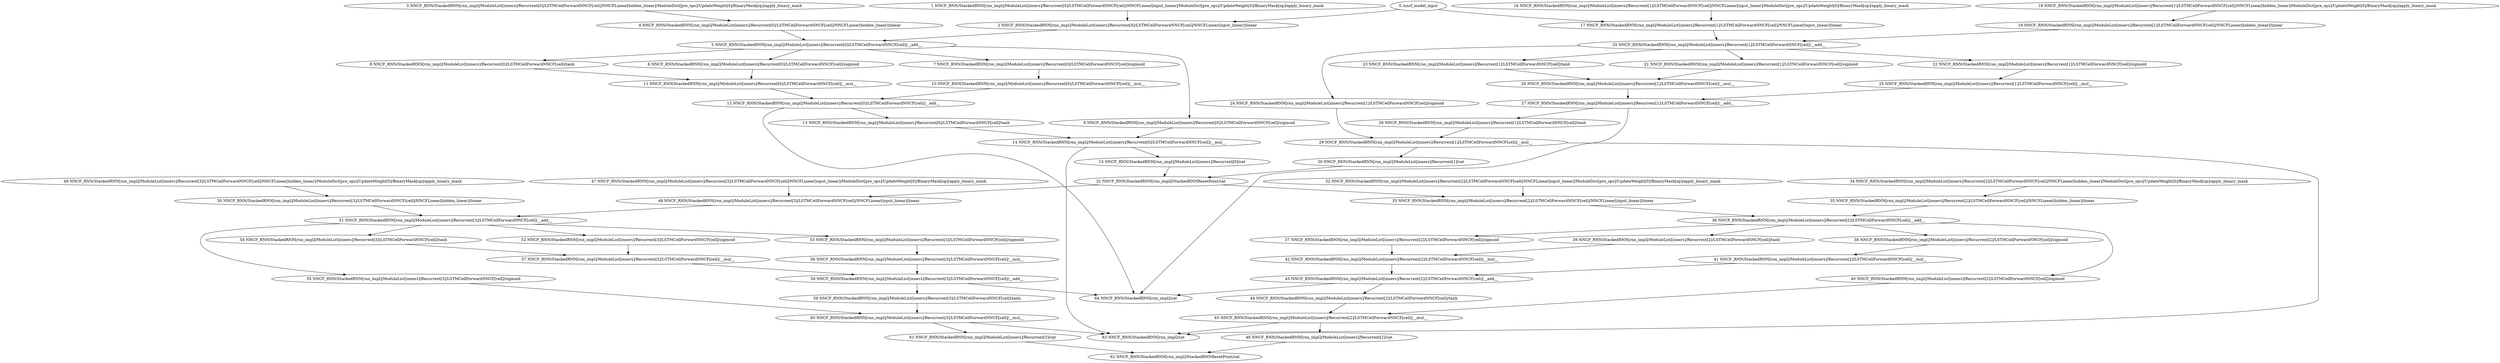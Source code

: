 strict digraph  {
"0 /nncf_model_input" [id=0, scope="", type=nncf_model_input];
"1 NNCF_RNN/StackedRNN[rnn_impl]/ModuleList[inners]/Recurrent[0]/LSTMCellForwardNNCF[cell]/NNCFLinear[input_linear]/ModuleDict[pre_ops]/UpdateWeight[0]/BinaryMask[op]/apply_binary_mask" [id=1, scope="NNCF_RNN/StackedRNN[rnn_impl]/ModuleList[inners]/Recurrent[0]/LSTMCellForwardNNCF[cell]/NNCFLinear[input_linear]/ModuleDict[pre_ops]/UpdateWeight[0]/BinaryMask[op]", type=apply_binary_mask];
"2 NNCF_RNN/StackedRNN[rnn_impl]/ModuleList[inners]/Recurrent[0]/LSTMCellForwardNNCF[cell]/NNCFLinear[input_linear]/linear" [id=2, scope="NNCF_RNN/StackedRNN[rnn_impl]/ModuleList[inners]/Recurrent[0]/LSTMCellForwardNNCF[cell]/NNCFLinear[input_linear]", type=linear];
"3 NNCF_RNN/StackedRNN[rnn_impl]/ModuleList[inners]/Recurrent[0]/LSTMCellForwardNNCF[cell]/NNCFLinear[hidden_linear]/ModuleDict[pre_ops]/UpdateWeight[0]/BinaryMask[op]/apply_binary_mask" [id=3, scope="NNCF_RNN/StackedRNN[rnn_impl]/ModuleList[inners]/Recurrent[0]/LSTMCellForwardNNCF[cell]/NNCFLinear[hidden_linear]/ModuleDict[pre_ops]/UpdateWeight[0]/BinaryMask[op]", type=apply_binary_mask];
"4 NNCF_RNN/StackedRNN[rnn_impl]/ModuleList[inners]/Recurrent[0]/LSTMCellForwardNNCF[cell]/NNCFLinear[hidden_linear]/linear" [id=4, scope="NNCF_RNN/StackedRNN[rnn_impl]/ModuleList[inners]/Recurrent[0]/LSTMCellForwardNNCF[cell]/NNCFLinear[hidden_linear]", type=linear];
"5 NNCF_RNN/StackedRNN[rnn_impl]/ModuleList[inners]/Recurrent[0]/LSTMCellForwardNNCF[cell]/__add__" [id=5, scope="NNCF_RNN/StackedRNN[rnn_impl]/ModuleList[inners]/Recurrent[0]/LSTMCellForwardNNCF[cell]", type=__add__];
"6 NNCF_RNN/StackedRNN[rnn_impl]/ModuleList[inners]/Recurrent[0]/LSTMCellForwardNNCF[cell]/sigmoid" [id=6, scope="NNCF_RNN/StackedRNN[rnn_impl]/ModuleList[inners]/Recurrent[0]/LSTMCellForwardNNCF[cell]", type=sigmoid];
"7 NNCF_RNN/StackedRNN[rnn_impl]/ModuleList[inners]/Recurrent[0]/LSTMCellForwardNNCF[cell]/sigmoid" [id=7, scope="NNCF_RNN/StackedRNN[rnn_impl]/ModuleList[inners]/Recurrent[0]/LSTMCellForwardNNCF[cell]", type=sigmoid];
"8 NNCF_RNN/StackedRNN[rnn_impl]/ModuleList[inners]/Recurrent[0]/LSTMCellForwardNNCF[cell]/tanh" [id=8, scope="NNCF_RNN/StackedRNN[rnn_impl]/ModuleList[inners]/Recurrent[0]/LSTMCellForwardNNCF[cell]", type=tanh];
"9 NNCF_RNN/StackedRNN[rnn_impl]/ModuleList[inners]/Recurrent[0]/LSTMCellForwardNNCF[cell]/sigmoid" [id=9, scope="NNCF_RNN/StackedRNN[rnn_impl]/ModuleList[inners]/Recurrent[0]/LSTMCellForwardNNCF[cell]", type=sigmoid];
"10 NNCF_RNN/StackedRNN[rnn_impl]/ModuleList[inners]/Recurrent[0]/LSTMCellForwardNNCF[cell]/__mul__" [id=10, scope="NNCF_RNN/StackedRNN[rnn_impl]/ModuleList[inners]/Recurrent[0]/LSTMCellForwardNNCF[cell]", type=__mul__];
"11 NNCF_RNN/StackedRNN[rnn_impl]/ModuleList[inners]/Recurrent[0]/LSTMCellForwardNNCF[cell]/__mul__" [id=11, scope="NNCF_RNN/StackedRNN[rnn_impl]/ModuleList[inners]/Recurrent[0]/LSTMCellForwardNNCF[cell]", type=__mul__];
"12 NNCF_RNN/StackedRNN[rnn_impl]/ModuleList[inners]/Recurrent[0]/LSTMCellForwardNNCF[cell]/__add__" [id=12, scope="NNCF_RNN/StackedRNN[rnn_impl]/ModuleList[inners]/Recurrent[0]/LSTMCellForwardNNCF[cell]", type=__add__];
"13 NNCF_RNN/StackedRNN[rnn_impl]/ModuleList[inners]/Recurrent[0]/LSTMCellForwardNNCF[cell]/tanh" [id=13, scope="NNCF_RNN/StackedRNN[rnn_impl]/ModuleList[inners]/Recurrent[0]/LSTMCellForwardNNCF[cell]", type=tanh];
"14 NNCF_RNN/StackedRNN[rnn_impl]/ModuleList[inners]/Recurrent[0]/LSTMCellForwardNNCF[cell]/__mul__" [id=14, scope="NNCF_RNN/StackedRNN[rnn_impl]/ModuleList[inners]/Recurrent[0]/LSTMCellForwardNNCF[cell]", type=__mul__];
"15 NNCF_RNN/StackedRNN[rnn_impl]/ModuleList[inners]/Recurrent[0]/cat" [id=15, scope="NNCF_RNN/StackedRNN[rnn_impl]/ModuleList[inners]/Recurrent[0]", type=cat];
"16 NNCF_RNN/StackedRNN[rnn_impl]/ModuleList[inners]/Recurrent[1]/LSTMCellForwardNNCF[cell]/NNCFLinear[input_linear]/ModuleDict[pre_ops]/UpdateWeight[0]/BinaryMask[op]/apply_binary_mask" [id=16, scope="NNCF_RNN/StackedRNN[rnn_impl]/ModuleList[inners]/Recurrent[1]/LSTMCellForwardNNCF[cell]/NNCFLinear[input_linear]/ModuleDict[pre_ops]/UpdateWeight[0]/BinaryMask[op]", type=apply_binary_mask];
"17 NNCF_RNN/StackedRNN[rnn_impl]/ModuleList[inners]/Recurrent[1]/LSTMCellForwardNNCF[cell]/NNCFLinear[input_linear]/linear" [id=17, scope="NNCF_RNN/StackedRNN[rnn_impl]/ModuleList[inners]/Recurrent[1]/LSTMCellForwardNNCF[cell]/NNCFLinear[input_linear]", type=linear];
"18 NNCF_RNN/StackedRNN[rnn_impl]/ModuleList[inners]/Recurrent[1]/LSTMCellForwardNNCF[cell]/NNCFLinear[hidden_linear]/ModuleDict[pre_ops]/UpdateWeight[0]/BinaryMask[op]/apply_binary_mask" [id=18, scope="NNCF_RNN/StackedRNN[rnn_impl]/ModuleList[inners]/Recurrent[1]/LSTMCellForwardNNCF[cell]/NNCFLinear[hidden_linear]/ModuleDict[pre_ops]/UpdateWeight[0]/BinaryMask[op]", type=apply_binary_mask];
"19 NNCF_RNN/StackedRNN[rnn_impl]/ModuleList[inners]/Recurrent[1]/LSTMCellForwardNNCF[cell]/NNCFLinear[hidden_linear]/linear" [id=19, scope="NNCF_RNN/StackedRNN[rnn_impl]/ModuleList[inners]/Recurrent[1]/LSTMCellForwardNNCF[cell]/NNCFLinear[hidden_linear]", type=linear];
"20 NNCF_RNN/StackedRNN[rnn_impl]/ModuleList[inners]/Recurrent[1]/LSTMCellForwardNNCF[cell]/__add__" [id=20, scope="NNCF_RNN/StackedRNN[rnn_impl]/ModuleList[inners]/Recurrent[1]/LSTMCellForwardNNCF[cell]", type=__add__];
"21 NNCF_RNN/StackedRNN[rnn_impl]/ModuleList[inners]/Recurrent[1]/LSTMCellForwardNNCF[cell]/sigmoid" [id=21, scope="NNCF_RNN/StackedRNN[rnn_impl]/ModuleList[inners]/Recurrent[1]/LSTMCellForwardNNCF[cell]", type=sigmoid];
"22 NNCF_RNN/StackedRNN[rnn_impl]/ModuleList[inners]/Recurrent[1]/LSTMCellForwardNNCF[cell]/sigmoid" [id=22, scope="NNCF_RNN/StackedRNN[rnn_impl]/ModuleList[inners]/Recurrent[1]/LSTMCellForwardNNCF[cell]", type=sigmoid];
"23 NNCF_RNN/StackedRNN[rnn_impl]/ModuleList[inners]/Recurrent[1]/LSTMCellForwardNNCF[cell]/tanh" [id=23, scope="NNCF_RNN/StackedRNN[rnn_impl]/ModuleList[inners]/Recurrent[1]/LSTMCellForwardNNCF[cell]", type=tanh];
"24 NNCF_RNN/StackedRNN[rnn_impl]/ModuleList[inners]/Recurrent[1]/LSTMCellForwardNNCF[cell]/sigmoid" [id=24, scope="NNCF_RNN/StackedRNN[rnn_impl]/ModuleList[inners]/Recurrent[1]/LSTMCellForwardNNCF[cell]", type=sigmoid];
"25 NNCF_RNN/StackedRNN[rnn_impl]/ModuleList[inners]/Recurrent[1]/LSTMCellForwardNNCF[cell]/__mul__" [id=25, scope="NNCF_RNN/StackedRNN[rnn_impl]/ModuleList[inners]/Recurrent[1]/LSTMCellForwardNNCF[cell]", type=__mul__];
"26 NNCF_RNN/StackedRNN[rnn_impl]/ModuleList[inners]/Recurrent[1]/LSTMCellForwardNNCF[cell]/__mul__" [id=26, scope="NNCF_RNN/StackedRNN[rnn_impl]/ModuleList[inners]/Recurrent[1]/LSTMCellForwardNNCF[cell]", type=__mul__];
"27 NNCF_RNN/StackedRNN[rnn_impl]/ModuleList[inners]/Recurrent[1]/LSTMCellForwardNNCF[cell]/__add__" [id=27, scope="NNCF_RNN/StackedRNN[rnn_impl]/ModuleList[inners]/Recurrent[1]/LSTMCellForwardNNCF[cell]", type=__add__];
"28 NNCF_RNN/StackedRNN[rnn_impl]/ModuleList[inners]/Recurrent[1]/LSTMCellForwardNNCF[cell]/tanh" [id=28, scope="NNCF_RNN/StackedRNN[rnn_impl]/ModuleList[inners]/Recurrent[1]/LSTMCellForwardNNCF[cell]", type=tanh];
"29 NNCF_RNN/StackedRNN[rnn_impl]/ModuleList[inners]/Recurrent[1]/LSTMCellForwardNNCF[cell]/__mul__" [id=29, scope="NNCF_RNN/StackedRNN[rnn_impl]/ModuleList[inners]/Recurrent[1]/LSTMCellForwardNNCF[cell]", type=__mul__];
"30 NNCF_RNN/StackedRNN[rnn_impl]/ModuleList[inners]/Recurrent[1]/cat" [id=30, scope="NNCF_RNN/StackedRNN[rnn_impl]/ModuleList[inners]/Recurrent[1]", type=cat];
"31 NNCF_RNN/StackedRNN[rnn_impl]/StackedRNNResetPoint/cat" [id=31, scope="NNCF_RNN/StackedRNN[rnn_impl]/StackedRNNResetPoint", type=cat];
"32 NNCF_RNN/StackedRNN[rnn_impl]/ModuleList[inners]/Recurrent[2]/LSTMCellForwardNNCF[cell]/NNCFLinear[input_linear]/ModuleDict[pre_ops]/UpdateWeight[0]/BinaryMask[op]/apply_binary_mask" [id=32, scope="NNCF_RNN/StackedRNN[rnn_impl]/ModuleList[inners]/Recurrent[2]/LSTMCellForwardNNCF[cell]/NNCFLinear[input_linear]/ModuleDict[pre_ops]/UpdateWeight[0]/BinaryMask[op]", type=apply_binary_mask];
"33 NNCF_RNN/StackedRNN[rnn_impl]/ModuleList[inners]/Recurrent[2]/LSTMCellForwardNNCF[cell]/NNCFLinear[input_linear]/linear" [id=33, scope="NNCF_RNN/StackedRNN[rnn_impl]/ModuleList[inners]/Recurrent[2]/LSTMCellForwardNNCF[cell]/NNCFLinear[input_linear]", type=linear];
"34 NNCF_RNN/StackedRNN[rnn_impl]/ModuleList[inners]/Recurrent[2]/LSTMCellForwardNNCF[cell]/NNCFLinear[hidden_linear]/ModuleDict[pre_ops]/UpdateWeight[0]/BinaryMask[op]/apply_binary_mask" [id=34, scope="NNCF_RNN/StackedRNN[rnn_impl]/ModuleList[inners]/Recurrent[2]/LSTMCellForwardNNCF[cell]/NNCFLinear[hidden_linear]/ModuleDict[pre_ops]/UpdateWeight[0]/BinaryMask[op]", type=apply_binary_mask];
"35 NNCF_RNN/StackedRNN[rnn_impl]/ModuleList[inners]/Recurrent[2]/LSTMCellForwardNNCF[cell]/NNCFLinear[hidden_linear]/linear" [id=35, scope="NNCF_RNN/StackedRNN[rnn_impl]/ModuleList[inners]/Recurrent[2]/LSTMCellForwardNNCF[cell]/NNCFLinear[hidden_linear]", type=linear];
"36 NNCF_RNN/StackedRNN[rnn_impl]/ModuleList[inners]/Recurrent[2]/LSTMCellForwardNNCF[cell]/__add__" [id=36, scope="NNCF_RNN/StackedRNN[rnn_impl]/ModuleList[inners]/Recurrent[2]/LSTMCellForwardNNCF[cell]", type=__add__];
"37 NNCF_RNN/StackedRNN[rnn_impl]/ModuleList[inners]/Recurrent[2]/LSTMCellForwardNNCF[cell]/sigmoid" [id=37, scope="NNCF_RNN/StackedRNN[rnn_impl]/ModuleList[inners]/Recurrent[2]/LSTMCellForwardNNCF[cell]", type=sigmoid];
"38 NNCF_RNN/StackedRNN[rnn_impl]/ModuleList[inners]/Recurrent[2]/LSTMCellForwardNNCF[cell]/sigmoid" [id=38, scope="NNCF_RNN/StackedRNN[rnn_impl]/ModuleList[inners]/Recurrent[2]/LSTMCellForwardNNCF[cell]", type=sigmoid];
"39 NNCF_RNN/StackedRNN[rnn_impl]/ModuleList[inners]/Recurrent[2]/LSTMCellForwardNNCF[cell]/tanh" [id=39, scope="NNCF_RNN/StackedRNN[rnn_impl]/ModuleList[inners]/Recurrent[2]/LSTMCellForwardNNCF[cell]", type=tanh];
"40 NNCF_RNN/StackedRNN[rnn_impl]/ModuleList[inners]/Recurrent[2]/LSTMCellForwardNNCF[cell]/sigmoid" [id=40, scope="NNCF_RNN/StackedRNN[rnn_impl]/ModuleList[inners]/Recurrent[2]/LSTMCellForwardNNCF[cell]", type=sigmoid];
"41 NNCF_RNN/StackedRNN[rnn_impl]/ModuleList[inners]/Recurrent[2]/LSTMCellForwardNNCF[cell]/__mul__" [id=41, scope="NNCF_RNN/StackedRNN[rnn_impl]/ModuleList[inners]/Recurrent[2]/LSTMCellForwardNNCF[cell]", type=__mul__];
"42 NNCF_RNN/StackedRNN[rnn_impl]/ModuleList[inners]/Recurrent[2]/LSTMCellForwardNNCF[cell]/__mul__" [id=42, scope="NNCF_RNN/StackedRNN[rnn_impl]/ModuleList[inners]/Recurrent[2]/LSTMCellForwardNNCF[cell]", type=__mul__];
"43 NNCF_RNN/StackedRNN[rnn_impl]/ModuleList[inners]/Recurrent[2]/LSTMCellForwardNNCF[cell]/__add__" [id=43, scope="NNCF_RNN/StackedRNN[rnn_impl]/ModuleList[inners]/Recurrent[2]/LSTMCellForwardNNCF[cell]", type=__add__];
"44 NNCF_RNN/StackedRNN[rnn_impl]/ModuleList[inners]/Recurrent[2]/LSTMCellForwardNNCF[cell]/tanh" [id=44, scope="NNCF_RNN/StackedRNN[rnn_impl]/ModuleList[inners]/Recurrent[2]/LSTMCellForwardNNCF[cell]", type=tanh];
"45 NNCF_RNN/StackedRNN[rnn_impl]/ModuleList[inners]/Recurrent[2]/LSTMCellForwardNNCF[cell]/__mul__" [id=45, scope="NNCF_RNN/StackedRNN[rnn_impl]/ModuleList[inners]/Recurrent[2]/LSTMCellForwardNNCF[cell]", type=__mul__];
"46 NNCF_RNN/StackedRNN[rnn_impl]/ModuleList[inners]/Recurrent[2]/cat" [id=46, scope="NNCF_RNN/StackedRNN[rnn_impl]/ModuleList[inners]/Recurrent[2]", type=cat];
"47 NNCF_RNN/StackedRNN[rnn_impl]/ModuleList[inners]/Recurrent[3]/LSTMCellForwardNNCF[cell]/NNCFLinear[input_linear]/ModuleDict[pre_ops]/UpdateWeight[0]/BinaryMask[op]/apply_binary_mask" [id=47, scope="NNCF_RNN/StackedRNN[rnn_impl]/ModuleList[inners]/Recurrent[3]/LSTMCellForwardNNCF[cell]/NNCFLinear[input_linear]/ModuleDict[pre_ops]/UpdateWeight[0]/BinaryMask[op]", type=apply_binary_mask];
"48 NNCF_RNN/StackedRNN[rnn_impl]/ModuleList[inners]/Recurrent[3]/LSTMCellForwardNNCF[cell]/NNCFLinear[input_linear]/linear" [id=48, scope="NNCF_RNN/StackedRNN[rnn_impl]/ModuleList[inners]/Recurrent[3]/LSTMCellForwardNNCF[cell]/NNCFLinear[input_linear]", type=linear];
"49 NNCF_RNN/StackedRNN[rnn_impl]/ModuleList[inners]/Recurrent[3]/LSTMCellForwardNNCF[cell]/NNCFLinear[hidden_linear]/ModuleDict[pre_ops]/UpdateWeight[0]/BinaryMask[op]/apply_binary_mask" [id=49, scope="NNCF_RNN/StackedRNN[rnn_impl]/ModuleList[inners]/Recurrent[3]/LSTMCellForwardNNCF[cell]/NNCFLinear[hidden_linear]/ModuleDict[pre_ops]/UpdateWeight[0]/BinaryMask[op]", type=apply_binary_mask];
"50 NNCF_RNN/StackedRNN[rnn_impl]/ModuleList[inners]/Recurrent[3]/LSTMCellForwardNNCF[cell]/NNCFLinear[hidden_linear]/linear" [id=50, scope="NNCF_RNN/StackedRNN[rnn_impl]/ModuleList[inners]/Recurrent[3]/LSTMCellForwardNNCF[cell]/NNCFLinear[hidden_linear]", type=linear];
"51 NNCF_RNN/StackedRNN[rnn_impl]/ModuleList[inners]/Recurrent[3]/LSTMCellForwardNNCF[cell]/__add__" [id=51, scope="NNCF_RNN/StackedRNN[rnn_impl]/ModuleList[inners]/Recurrent[3]/LSTMCellForwardNNCF[cell]", type=__add__];
"52 NNCF_RNN/StackedRNN[rnn_impl]/ModuleList[inners]/Recurrent[3]/LSTMCellForwardNNCF[cell]/sigmoid" [id=52, scope="NNCF_RNN/StackedRNN[rnn_impl]/ModuleList[inners]/Recurrent[3]/LSTMCellForwardNNCF[cell]", type=sigmoid];
"53 NNCF_RNN/StackedRNN[rnn_impl]/ModuleList[inners]/Recurrent[3]/LSTMCellForwardNNCF[cell]/sigmoid" [id=53, scope="NNCF_RNN/StackedRNN[rnn_impl]/ModuleList[inners]/Recurrent[3]/LSTMCellForwardNNCF[cell]", type=sigmoid];
"54 NNCF_RNN/StackedRNN[rnn_impl]/ModuleList[inners]/Recurrent[3]/LSTMCellForwardNNCF[cell]/tanh" [id=54, scope="NNCF_RNN/StackedRNN[rnn_impl]/ModuleList[inners]/Recurrent[3]/LSTMCellForwardNNCF[cell]", type=tanh];
"55 NNCF_RNN/StackedRNN[rnn_impl]/ModuleList[inners]/Recurrent[3]/LSTMCellForwardNNCF[cell]/sigmoid" [id=55, scope="NNCF_RNN/StackedRNN[rnn_impl]/ModuleList[inners]/Recurrent[3]/LSTMCellForwardNNCF[cell]", type=sigmoid];
"56 NNCF_RNN/StackedRNN[rnn_impl]/ModuleList[inners]/Recurrent[3]/LSTMCellForwardNNCF[cell]/__mul__" [id=56, scope="NNCF_RNN/StackedRNN[rnn_impl]/ModuleList[inners]/Recurrent[3]/LSTMCellForwardNNCF[cell]", type=__mul__];
"57 NNCF_RNN/StackedRNN[rnn_impl]/ModuleList[inners]/Recurrent[3]/LSTMCellForwardNNCF[cell]/__mul__" [id=57, scope="NNCF_RNN/StackedRNN[rnn_impl]/ModuleList[inners]/Recurrent[3]/LSTMCellForwardNNCF[cell]", type=__mul__];
"58 NNCF_RNN/StackedRNN[rnn_impl]/ModuleList[inners]/Recurrent[3]/LSTMCellForwardNNCF[cell]/__add__" [id=58, scope="NNCF_RNN/StackedRNN[rnn_impl]/ModuleList[inners]/Recurrent[3]/LSTMCellForwardNNCF[cell]", type=__add__];
"59 NNCF_RNN/StackedRNN[rnn_impl]/ModuleList[inners]/Recurrent[3]/LSTMCellForwardNNCF[cell]/tanh" [id=59, scope="NNCF_RNN/StackedRNN[rnn_impl]/ModuleList[inners]/Recurrent[3]/LSTMCellForwardNNCF[cell]", type=tanh];
"60 NNCF_RNN/StackedRNN[rnn_impl]/ModuleList[inners]/Recurrent[3]/LSTMCellForwardNNCF[cell]/__mul__" [id=60, scope="NNCF_RNN/StackedRNN[rnn_impl]/ModuleList[inners]/Recurrent[3]/LSTMCellForwardNNCF[cell]", type=__mul__];
"61 NNCF_RNN/StackedRNN[rnn_impl]/ModuleList[inners]/Recurrent[3]/cat" [id=61, scope="NNCF_RNN/StackedRNN[rnn_impl]/ModuleList[inners]/Recurrent[3]", type=cat];
"62 NNCF_RNN/StackedRNN[rnn_impl]/StackedRNNResetPoint/cat" [id=62, scope="NNCF_RNN/StackedRNN[rnn_impl]/StackedRNNResetPoint", type=cat];
"63 NNCF_RNN/StackedRNN[rnn_impl]/cat" [id=63, scope="NNCF_RNN/StackedRNN[rnn_impl]", type=cat];
"64 NNCF_RNN/StackedRNN[rnn_impl]/cat" [id=64, scope="NNCF_RNN/StackedRNN[rnn_impl]", type=cat];
"0 /nncf_model_input" -> "2 NNCF_RNN/StackedRNN[rnn_impl]/ModuleList[inners]/Recurrent[0]/LSTMCellForwardNNCF[cell]/NNCFLinear[input_linear]/linear";
"1 NNCF_RNN/StackedRNN[rnn_impl]/ModuleList[inners]/Recurrent[0]/LSTMCellForwardNNCF[cell]/NNCFLinear[input_linear]/ModuleDict[pre_ops]/UpdateWeight[0]/BinaryMask[op]/apply_binary_mask" -> "2 NNCF_RNN/StackedRNN[rnn_impl]/ModuleList[inners]/Recurrent[0]/LSTMCellForwardNNCF[cell]/NNCFLinear[input_linear]/linear";
"0 /nncf_model_input" -> "17 NNCF_RNN/StackedRNN[rnn_impl]/ModuleList[inners]/Recurrent[1]/LSTMCellForwardNNCF[cell]/NNCFLinear[input_linear]/linear";
"2 NNCF_RNN/StackedRNN[rnn_impl]/ModuleList[inners]/Recurrent[0]/LSTMCellForwardNNCF[cell]/NNCFLinear[input_linear]/linear" -> "5 NNCF_RNN/StackedRNN[rnn_impl]/ModuleList[inners]/Recurrent[0]/LSTMCellForwardNNCF[cell]/__add__";
"3 NNCF_RNN/StackedRNN[rnn_impl]/ModuleList[inners]/Recurrent[0]/LSTMCellForwardNNCF[cell]/NNCFLinear[hidden_linear]/ModuleDict[pre_ops]/UpdateWeight[0]/BinaryMask[op]/apply_binary_mask" -> "4 NNCF_RNN/StackedRNN[rnn_impl]/ModuleList[inners]/Recurrent[0]/LSTMCellForwardNNCF[cell]/NNCFLinear[hidden_linear]/linear";
"4 NNCF_RNN/StackedRNN[rnn_impl]/ModuleList[inners]/Recurrent[0]/LSTMCellForwardNNCF[cell]/NNCFLinear[hidden_linear]/linear" -> "5 NNCF_RNN/StackedRNN[rnn_impl]/ModuleList[inners]/Recurrent[0]/LSTMCellForwardNNCF[cell]/__add__";
"5 NNCF_RNN/StackedRNN[rnn_impl]/ModuleList[inners]/Recurrent[0]/LSTMCellForwardNNCF[cell]/__add__" -> "6 NNCF_RNN/StackedRNN[rnn_impl]/ModuleList[inners]/Recurrent[0]/LSTMCellForwardNNCF[cell]/sigmoid";
"5 NNCF_RNN/StackedRNN[rnn_impl]/ModuleList[inners]/Recurrent[0]/LSTMCellForwardNNCF[cell]/__add__" -> "7 NNCF_RNN/StackedRNN[rnn_impl]/ModuleList[inners]/Recurrent[0]/LSTMCellForwardNNCF[cell]/sigmoid";
"5 NNCF_RNN/StackedRNN[rnn_impl]/ModuleList[inners]/Recurrent[0]/LSTMCellForwardNNCF[cell]/__add__" -> "8 NNCF_RNN/StackedRNN[rnn_impl]/ModuleList[inners]/Recurrent[0]/LSTMCellForwardNNCF[cell]/tanh";
"5 NNCF_RNN/StackedRNN[rnn_impl]/ModuleList[inners]/Recurrent[0]/LSTMCellForwardNNCF[cell]/__add__" -> "9 NNCF_RNN/StackedRNN[rnn_impl]/ModuleList[inners]/Recurrent[0]/LSTMCellForwardNNCF[cell]/sigmoid";
"6 NNCF_RNN/StackedRNN[rnn_impl]/ModuleList[inners]/Recurrent[0]/LSTMCellForwardNNCF[cell]/sigmoid" -> "11 NNCF_RNN/StackedRNN[rnn_impl]/ModuleList[inners]/Recurrent[0]/LSTMCellForwardNNCF[cell]/__mul__";
"7 NNCF_RNN/StackedRNN[rnn_impl]/ModuleList[inners]/Recurrent[0]/LSTMCellForwardNNCF[cell]/sigmoid" -> "10 NNCF_RNN/StackedRNN[rnn_impl]/ModuleList[inners]/Recurrent[0]/LSTMCellForwardNNCF[cell]/__mul__";
"8 NNCF_RNN/StackedRNN[rnn_impl]/ModuleList[inners]/Recurrent[0]/LSTMCellForwardNNCF[cell]/tanh" -> "11 NNCF_RNN/StackedRNN[rnn_impl]/ModuleList[inners]/Recurrent[0]/LSTMCellForwardNNCF[cell]/__mul__";
"9 NNCF_RNN/StackedRNN[rnn_impl]/ModuleList[inners]/Recurrent[0]/LSTMCellForwardNNCF[cell]/sigmoid" -> "14 NNCF_RNN/StackedRNN[rnn_impl]/ModuleList[inners]/Recurrent[0]/LSTMCellForwardNNCF[cell]/__mul__";
"10 NNCF_RNN/StackedRNN[rnn_impl]/ModuleList[inners]/Recurrent[0]/LSTMCellForwardNNCF[cell]/__mul__" -> "12 NNCF_RNN/StackedRNN[rnn_impl]/ModuleList[inners]/Recurrent[0]/LSTMCellForwardNNCF[cell]/__add__";
"11 NNCF_RNN/StackedRNN[rnn_impl]/ModuleList[inners]/Recurrent[0]/LSTMCellForwardNNCF[cell]/__mul__" -> "12 NNCF_RNN/StackedRNN[rnn_impl]/ModuleList[inners]/Recurrent[0]/LSTMCellForwardNNCF[cell]/__add__";
"12 NNCF_RNN/StackedRNN[rnn_impl]/ModuleList[inners]/Recurrent[0]/LSTMCellForwardNNCF[cell]/__add__" -> "13 NNCF_RNN/StackedRNN[rnn_impl]/ModuleList[inners]/Recurrent[0]/LSTMCellForwardNNCF[cell]/tanh";
"12 NNCF_RNN/StackedRNN[rnn_impl]/ModuleList[inners]/Recurrent[0]/LSTMCellForwardNNCF[cell]/__add__" -> "64 NNCF_RNN/StackedRNN[rnn_impl]/cat";
"13 NNCF_RNN/StackedRNN[rnn_impl]/ModuleList[inners]/Recurrent[0]/LSTMCellForwardNNCF[cell]/tanh" -> "14 NNCF_RNN/StackedRNN[rnn_impl]/ModuleList[inners]/Recurrent[0]/LSTMCellForwardNNCF[cell]/__mul__";
"14 NNCF_RNN/StackedRNN[rnn_impl]/ModuleList[inners]/Recurrent[0]/LSTMCellForwardNNCF[cell]/__mul__" -> "15 NNCF_RNN/StackedRNN[rnn_impl]/ModuleList[inners]/Recurrent[0]/cat";
"14 NNCF_RNN/StackedRNN[rnn_impl]/ModuleList[inners]/Recurrent[0]/LSTMCellForwardNNCF[cell]/__mul__" -> "63 NNCF_RNN/StackedRNN[rnn_impl]/cat";
"15 NNCF_RNN/StackedRNN[rnn_impl]/ModuleList[inners]/Recurrent[0]/cat" -> "31 NNCF_RNN/StackedRNN[rnn_impl]/StackedRNNResetPoint/cat";
"16 NNCF_RNN/StackedRNN[rnn_impl]/ModuleList[inners]/Recurrent[1]/LSTMCellForwardNNCF[cell]/NNCFLinear[input_linear]/ModuleDict[pre_ops]/UpdateWeight[0]/BinaryMask[op]/apply_binary_mask" -> "17 NNCF_RNN/StackedRNN[rnn_impl]/ModuleList[inners]/Recurrent[1]/LSTMCellForwardNNCF[cell]/NNCFLinear[input_linear]/linear";
"17 NNCF_RNN/StackedRNN[rnn_impl]/ModuleList[inners]/Recurrent[1]/LSTMCellForwardNNCF[cell]/NNCFLinear[input_linear]/linear" -> "20 NNCF_RNN/StackedRNN[rnn_impl]/ModuleList[inners]/Recurrent[1]/LSTMCellForwardNNCF[cell]/__add__";
"18 NNCF_RNN/StackedRNN[rnn_impl]/ModuleList[inners]/Recurrent[1]/LSTMCellForwardNNCF[cell]/NNCFLinear[hidden_linear]/ModuleDict[pre_ops]/UpdateWeight[0]/BinaryMask[op]/apply_binary_mask" -> "19 NNCF_RNN/StackedRNN[rnn_impl]/ModuleList[inners]/Recurrent[1]/LSTMCellForwardNNCF[cell]/NNCFLinear[hidden_linear]/linear";
"19 NNCF_RNN/StackedRNN[rnn_impl]/ModuleList[inners]/Recurrent[1]/LSTMCellForwardNNCF[cell]/NNCFLinear[hidden_linear]/linear" -> "20 NNCF_RNN/StackedRNN[rnn_impl]/ModuleList[inners]/Recurrent[1]/LSTMCellForwardNNCF[cell]/__add__";
"20 NNCF_RNN/StackedRNN[rnn_impl]/ModuleList[inners]/Recurrent[1]/LSTMCellForwardNNCF[cell]/__add__" -> "21 NNCF_RNN/StackedRNN[rnn_impl]/ModuleList[inners]/Recurrent[1]/LSTMCellForwardNNCF[cell]/sigmoid";
"20 NNCF_RNN/StackedRNN[rnn_impl]/ModuleList[inners]/Recurrent[1]/LSTMCellForwardNNCF[cell]/__add__" -> "22 NNCF_RNN/StackedRNN[rnn_impl]/ModuleList[inners]/Recurrent[1]/LSTMCellForwardNNCF[cell]/sigmoid";
"20 NNCF_RNN/StackedRNN[rnn_impl]/ModuleList[inners]/Recurrent[1]/LSTMCellForwardNNCF[cell]/__add__" -> "23 NNCF_RNN/StackedRNN[rnn_impl]/ModuleList[inners]/Recurrent[1]/LSTMCellForwardNNCF[cell]/tanh";
"20 NNCF_RNN/StackedRNN[rnn_impl]/ModuleList[inners]/Recurrent[1]/LSTMCellForwardNNCF[cell]/__add__" -> "24 NNCF_RNN/StackedRNN[rnn_impl]/ModuleList[inners]/Recurrent[1]/LSTMCellForwardNNCF[cell]/sigmoid";
"21 NNCF_RNN/StackedRNN[rnn_impl]/ModuleList[inners]/Recurrent[1]/LSTMCellForwardNNCF[cell]/sigmoid" -> "26 NNCF_RNN/StackedRNN[rnn_impl]/ModuleList[inners]/Recurrent[1]/LSTMCellForwardNNCF[cell]/__mul__";
"22 NNCF_RNN/StackedRNN[rnn_impl]/ModuleList[inners]/Recurrent[1]/LSTMCellForwardNNCF[cell]/sigmoid" -> "25 NNCF_RNN/StackedRNN[rnn_impl]/ModuleList[inners]/Recurrent[1]/LSTMCellForwardNNCF[cell]/__mul__";
"23 NNCF_RNN/StackedRNN[rnn_impl]/ModuleList[inners]/Recurrent[1]/LSTMCellForwardNNCF[cell]/tanh" -> "26 NNCF_RNN/StackedRNN[rnn_impl]/ModuleList[inners]/Recurrent[1]/LSTMCellForwardNNCF[cell]/__mul__";
"24 NNCF_RNN/StackedRNN[rnn_impl]/ModuleList[inners]/Recurrent[1]/LSTMCellForwardNNCF[cell]/sigmoid" -> "29 NNCF_RNN/StackedRNN[rnn_impl]/ModuleList[inners]/Recurrent[1]/LSTMCellForwardNNCF[cell]/__mul__";
"25 NNCF_RNN/StackedRNN[rnn_impl]/ModuleList[inners]/Recurrent[1]/LSTMCellForwardNNCF[cell]/__mul__" -> "27 NNCF_RNN/StackedRNN[rnn_impl]/ModuleList[inners]/Recurrent[1]/LSTMCellForwardNNCF[cell]/__add__";
"26 NNCF_RNN/StackedRNN[rnn_impl]/ModuleList[inners]/Recurrent[1]/LSTMCellForwardNNCF[cell]/__mul__" -> "27 NNCF_RNN/StackedRNN[rnn_impl]/ModuleList[inners]/Recurrent[1]/LSTMCellForwardNNCF[cell]/__add__";
"27 NNCF_RNN/StackedRNN[rnn_impl]/ModuleList[inners]/Recurrent[1]/LSTMCellForwardNNCF[cell]/__add__" -> "28 NNCF_RNN/StackedRNN[rnn_impl]/ModuleList[inners]/Recurrent[1]/LSTMCellForwardNNCF[cell]/tanh";
"27 NNCF_RNN/StackedRNN[rnn_impl]/ModuleList[inners]/Recurrent[1]/LSTMCellForwardNNCF[cell]/__add__" -> "64 NNCF_RNN/StackedRNN[rnn_impl]/cat";
"28 NNCF_RNN/StackedRNN[rnn_impl]/ModuleList[inners]/Recurrent[1]/LSTMCellForwardNNCF[cell]/tanh" -> "29 NNCF_RNN/StackedRNN[rnn_impl]/ModuleList[inners]/Recurrent[1]/LSTMCellForwardNNCF[cell]/__mul__";
"29 NNCF_RNN/StackedRNN[rnn_impl]/ModuleList[inners]/Recurrent[1]/LSTMCellForwardNNCF[cell]/__mul__" -> "30 NNCF_RNN/StackedRNN[rnn_impl]/ModuleList[inners]/Recurrent[1]/cat";
"29 NNCF_RNN/StackedRNN[rnn_impl]/ModuleList[inners]/Recurrent[1]/LSTMCellForwardNNCF[cell]/__mul__" -> "63 NNCF_RNN/StackedRNN[rnn_impl]/cat";
"30 NNCF_RNN/StackedRNN[rnn_impl]/ModuleList[inners]/Recurrent[1]/cat" -> "31 NNCF_RNN/StackedRNN[rnn_impl]/StackedRNNResetPoint/cat";
"31 NNCF_RNN/StackedRNN[rnn_impl]/StackedRNNResetPoint/cat" -> "33 NNCF_RNN/StackedRNN[rnn_impl]/ModuleList[inners]/Recurrent[2]/LSTMCellForwardNNCF[cell]/NNCFLinear[input_linear]/linear";
"31 NNCF_RNN/StackedRNN[rnn_impl]/StackedRNNResetPoint/cat" -> "48 NNCF_RNN/StackedRNN[rnn_impl]/ModuleList[inners]/Recurrent[3]/LSTMCellForwardNNCF[cell]/NNCFLinear[input_linear]/linear";
"32 NNCF_RNN/StackedRNN[rnn_impl]/ModuleList[inners]/Recurrent[2]/LSTMCellForwardNNCF[cell]/NNCFLinear[input_linear]/ModuleDict[pre_ops]/UpdateWeight[0]/BinaryMask[op]/apply_binary_mask" -> "33 NNCF_RNN/StackedRNN[rnn_impl]/ModuleList[inners]/Recurrent[2]/LSTMCellForwardNNCF[cell]/NNCFLinear[input_linear]/linear";
"33 NNCF_RNN/StackedRNN[rnn_impl]/ModuleList[inners]/Recurrent[2]/LSTMCellForwardNNCF[cell]/NNCFLinear[input_linear]/linear" -> "36 NNCF_RNN/StackedRNN[rnn_impl]/ModuleList[inners]/Recurrent[2]/LSTMCellForwardNNCF[cell]/__add__";
"34 NNCF_RNN/StackedRNN[rnn_impl]/ModuleList[inners]/Recurrent[2]/LSTMCellForwardNNCF[cell]/NNCFLinear[hidden_linear]/ModuleDict[pre_ops]/UpdateWeight[0]/BinaryMask[op]/apply_binary_mask" -> "35 NNCF_RNN/StackedRNN[rnn_impl]/ModuleList[inners]/Recurrent[2]/LSTMCellForwardNNCF[cell]/NNCFLinear[hidden_linear]/linear";
"35 NNCF_RNN/StackedRNN[rnn_impl]/ModuleList[inners]/Recurrent[2]/LSTMCellForwardNNCF[cell]/NNCFLinear[hidden_linear]/linear" -> "36 NNCF_RNN/StackedRNN[rnn_impl]/ModuleList[inners]/Recurrent[2]/LSTMCellForwardNNCF[cell]/__add__";
"36 NNCF_RNN/StackedRNN[rnn_impl]/ModuleList[inners]/Recurrent[2]/LSTMCellForwardNNCF[cell]/__add__" -> "37 NNCF_RNN/StackedRNN[rnn_impl]/ModuleList[inners]/Recurrent[2]/LSTMCellForwardNNCF[cell]/sigmoid";
"36 NNCF_RNN/StackedRNN[rnn_impl]/ModuleList[inners]/Recurrent[2]/LSTMCellForwardNNCF[cell]/__add__" -> "38 NNCF_RNN/StackedRNN[rnn_impl]/ModuleList[inners]/Recurrent[2]/LSTMCellForwardNNCF[cell]/sigmoid";
"36 NNCF_RNN/StackedRNN[rnn_impl]/ModuleList[inners]/Recurrent[2]/LSTMCellForwardNNCF[cell]/__add__" -> "39 NNCF_RNN/StackedRNN[rnn_impl]/ModuleList[inners]/Recurrent[2]/LSTMCellForwardNNCF[cell]/tanh";
"36 NNCF_RNN/StackedRNN[rnn_impl]/ModuleList[inners]/Recurrent[2]/LSTMCellForwardNNCF[cell]/__add__" -> "40 NNCF_RNN/StackedRNN[rnn_impl]/ModuleList[inners]/Recurrent[2]/LSTMCellForwardNNCF[cell]/sigmoid";
"37 NNCF_RNN/StackedRNN[rnn_impl]/ModuleList[inners]/Recurrent[2]/LSTMCellForwardNNCF[cell]/sigmoid" -> "42 NNCF_RNN/StackedRNN[rnn_impl]/ModuleList[inners]/Recurrent[2]/LSTMCellForwardNNCF[cell]/__mul__";
"38 NNCF_RNN/StackedRNN[rnn_impl]/ModuleList[inners]/Recurrent[2]/LSTMCellForwardNNCF[cell]/sigmoid" -> "41 NNCF_RNN/StackedRNN[rnn_impl]/ModuleList[inners]/Recurrent[2]/LSTMCellForwardNNCF[cell]/__mul__";
"39 NNCF_RNN/StackedRNN[rnn_impl]/ModuleList[inners]/Recurrent[2]/LSTMCellForwardNNCF[cell]/tanh" -> "42 NNCF_RNN/StackedRNN[rnn_impl]/ModuleList[inners]/Recurrent[2]/LSTMCellForwardNNCF[cell]/__mul__";
"40 NNCF_RNN/StackedRNN[rnn_impl]/ModuleList[inners]/Recurrent[2]/LSTMCellForwardNNCF[cell]/sigmoid" -> "45 NNCF_RNN/StackedRNN[rnn_impl]/ModuleList[inners]/Recurrent[2]/LSTMCellForwardNNCF[cell]/__mul__";
"41 NNCF_RNN/StackedRNN[rnn_impl]/ModuleList[inners]/Recurrent[2]/LSTMCellForwardNNCF[cell]/__mul__" -> "43 NNCF_RNN/StackedRNN[rnn_impl]/ModuleList[inners]/Recurrent[2]/LSTMCellForwardNNCF[cell]/__add__";
"42 NNCF_RNN/StackedRNN[rnn_impl]/ModuleList[inners]/Recurrent[2]/LSTMCellForwardNNCF[cell]/__mul__" -> "43 NNCF_RNN/StackedRNN[rnn_impl]/ModuleList[inners]/Recurrent[2]/LSTMCellForwardNNCF[cell]/__add__";
"43 NNCF_RNN/StackedRNN[rnn_impl]/ModuleList[inners]/Recurrent[2]/LSTMCellForwardNNCF[cell]/__add__" -> "44 NNCF_RNN/StackedRNN[rnn_impl]/ModuleList[inners]/Recurrent[2]/LSTMCellForwardNNCF[cell]/tanh";
"43 NNCF_RNN/StackedRNN[rnn_impl]/ModuleList[inners]/Recurrent[2]/LSTMCellForwardNNCF[cell]/__add__" -> "64 NNCF_RNN/StackedRNN[rnn_impl]/cat";
"44 NNCF_RNN/StackedRNN[rnn_impl]/ModuleList[inners]/Recurrent[2]/LSTMCellForwardNNCF[cell]/tanh" -> "45 NNCF_RNN/StackedRNN[rnn_impl]/ModuleList[inners]/Recurrent[2]/LSTMCellForwardNNCF[cell]/__mul__";
"45 NNCF_RNN/StackedRNN[rnn_impl]/ModuleList[inners]/Recurrent[2]/LSTMCellForwardNNCF[cell]/__mul__" -> "46 NNCF_RNN/StackedRNN[rnn_impl]/ModuleList[inners]/Recurrent[2]/cat";
"45 NNCF_RNN/StackedRNN[rnn_impl]/ModuleList[inners]/Recurrent[2]/LSTMCellForwardNNCF[cell]/__mul__" -> "63 NNCF_RNN/StackedRNN[rnn_impl]/cat";
"46 NNCF_RNN/StackedRNN[rnn_impl]/ModuleList[inners]/Recurrent[2]/cat" -> "62 NNCF_RNN/StackedRNN[rnn_impl]/StackedRNNResetPoint/cat";
"47 NNCF_RNN/StackedRNN[rnn_impl]/ModuleList[inners]/Recurrent[3]/LSTMCellForwardNNCF[cell]/NNCFLinear[input_linear]/ModuleDict[pre_ops]/UpdateWeight[0]/BinaryMask[op]/apply_binary_mask" -> "48 NNCF_RNN/StackedRNN[rnn_impl]/ModuleList[inners]/Recurrent[3]/LSTMCellForwardNNCF[cell]/NNCFLinear[input_linear]/linear";
"48 NNCF_RNN/StackedRNN[rnn_impl]/ModuleList[inners]/Recurrent[3]/LSTMCellForwardNNCF[cell]/NNCFLinear[input_linear]/linear" -> "51 NNCF_RNN/StackedRNN[rnn_impl]/ModuleList[inners]/Recurrent[3]/LSTMCellForwardNNCF[cell]/__add__";
"49 NNCF_RNN/StackedRNN[rnn_impl]/ModuleList[inners]/Recurrent[3]/LSTMCellForwardNNCF[cell]/NNCFLinear[hidden_linear]/ModuleDict[pre_ops]/UpdateWeight[0]/BinaryMask[op]/apply_binary_mask" -> "50 NNCF_RNN/StackedRNN[rnn_impl]/ModuleList[inners]/Recurrent[3]/LSTMCellForwardNNCF[cell]/NNCFLinear[hidden_linear]/linear";
"50 NNCF_RNN/StackedRNN[rnn_impl]/ModuleList[inners]/Recurrent[3]/LSTMCellForwardNNCF[cell]/NNCFLinear[hidden_linear]/linear" -> "51 NNCF_RNN/StackedRNN[rnn_impl]/ModuleList[inners]/Recurrent[3]/LSTMCellForwardNNCF[cell]/__add__";
"51 NNCF_RNN/StackedRNN[rnn_impl]/ModuleList[inners]/Recurrent[3]/LSTMCellForwardNNCF[cell]/__add__" -> "52 NNCF_RNN/StackedRNN[rnn_impl]/ModuleList[inners]/Recurrent[3]/LSTMCellForwardNNCF[cell]/sigmoid";
"51 NNCF_RNN/StackedRNN[rnn_impl]/ModuleList[inners]/Recurrent[3]/LSTMCellForwardNNCF[cell]/__add__" -> "53 NNCF_RNN/StackedRNN[rnn_impl]/ModuleList[inners]/Recurrent[3]/LSTMCellForwardNNCF[cell]/sigmoid";
"51 NNCF_RNN/StackedRNN[rnn_impl]/ModuleList[inners]/Recurrent[3]/LSTMCellForwardNNCF[cell]/__add__" -> "54 NNCF_RNN/StackedRNN[rnn_impl]/ModuleList[inners]/Recurrent[3]/LSTMCellForwardNNCF[cell]/tanh";
"51 NNCF_RNN/StackedRNN[rnn_impl]/ModuleList[inners]/Recurrent[3]/LSTMCellForwardNNCF[cell]/__add__" -> "55 NNCF_RNN/StackedRNN[rnn_impl]/ModuleList[inners]/Recurrent[3]/LSTMCellForwardNNCF[cell]/sigmoid";
"52 NNCF_RNN/StackedRNN[rnn_impl]/ModuleList[inners]/Recurrent[3]/LSTMCellForwardNNCF[cell]/sigmoid" -> "57 NNCF_RNN/StackedRNN[rnn_impl]/ModuleList[inners]/Recurrent[3]/LSTMCellForwardNNCF[cell]/__mul__";
"53 NNCF_RNN/StackedRNN[rnn_impl]/ModuleList[inners]/Recurrent[3]/LSTMCellForwardNNCF[cell]/sigmoid" -> "56 NNCF_RNN/StackedRNN[rnn_impl]/ModuleList[inners]/Recurrent[3]/LSTMCellForwardNNCF[cell]/__mul__";
"54 NNCF_RNN/StackedRNN[rnn_impl]/ModuleList[inners]/Recurrent[3]/LSTMCellForwardNNCF[cell]/tanh" -> "57 NNCF_RNN/StackedRNN[rnn_impl]/ModuleList[inners]/Recurrent[3]/LSTMCellForwardNNCF[cell]/__mul__";
"55 NNCF_RNN/StackedRNN[rnn_impl]/ModuleList[inners]/Recurrent[3]/LSTMCellForwardNNCF[cell]/sigmoid" -> "60 NNCF_RNN/StackedRNN[rnn_impl]/ModuleList[inners]/Recurrent[3]/LSTMCellForwardNNCF[cell]/__mul__";
"56 NNCF_RNN/StackedRNN[rnn_impl]/ModuleList[inners]/Recurrent[3]/LSTMCellForwardNNCF[cell]/__mul__" -> "58 NNCF_RNN/StackedRNN[rnn_impl]/ModuleList[inners]/Recurrent[3]/LSTMCellForwardNNCF[cell]/__add__";
"57 NNCF_RNN/StackedRNN[rnn_impl]/ModuleList[inners]/Recurrent[3]/LSTMCellForwardNNCF[cell]/__mul__" -> "58 NNCF_RNN/StackedRNN[rnn_impl]/ModuleList[inners]/Recurrent[3]/LSTMCellForwardNNCF[cell]/__add__";
"58 NNCF_RNN/StackedRNN[rnn_impl]/ModuleList[inners]/Recurrent[3]/LSTMCellForwardNNCF[cell]/__add__" -> "59 NNCF_RNN/StackedRNN[rnn_impl]/ModuleList[inners]/Recurrent[3]/LSTMCellForwardNNCF[cell]/tanh";
"58 NNCF_RNN/StackedRNN[rnn_impl]/ModuleList[inners]/Recurrent[3]/LSTMCellForwardNNCF[cell]/__add__" -> "64 NNCF_RNN/StackedRNN[rnn_impl]/cat";
"59 NNCF_RNN/StackedRNN[rnn_impl]/ModuleList[inners]/Recurrent[3]/LSTMCellForwardNNCF[cell]/tanh" -> "60 NNCF_RNN/StackedRNN[rnn_impl]/ModuleList[inners]/Recurrent[3]/LSTMCellForwardNNCF[cell]/__mul__";
"60 NNCF_RNN/StackedRNN[rnn_impl]/ModuleList[inners]/Recurrent[3]/LSTMCellForwardNNCF[cell]/__mul__" -> "61 NNCF_RNN/StackedRNN[rnn_impl]/ModuleList[inners]/Recurrent[3]/cat";
"60 NNCF_RNN/StackedRNN[rnn_impl]/ModuleList[inners]/Recurrent[3]/LSTMCellForwardNNCF[cell]/__mul__" -> "63 NNCF_RNN/StackedRNN[rnn_impl]/cat";
"61 NNCF_RNN/StackedRNN[rnn_impl]/ModuleList[inners]/Recurrent[3]/cat" -> "62 NNCF_RNN/StackedRNN[rnn_impl]/StackedRNNResetPoint/cat";
}

